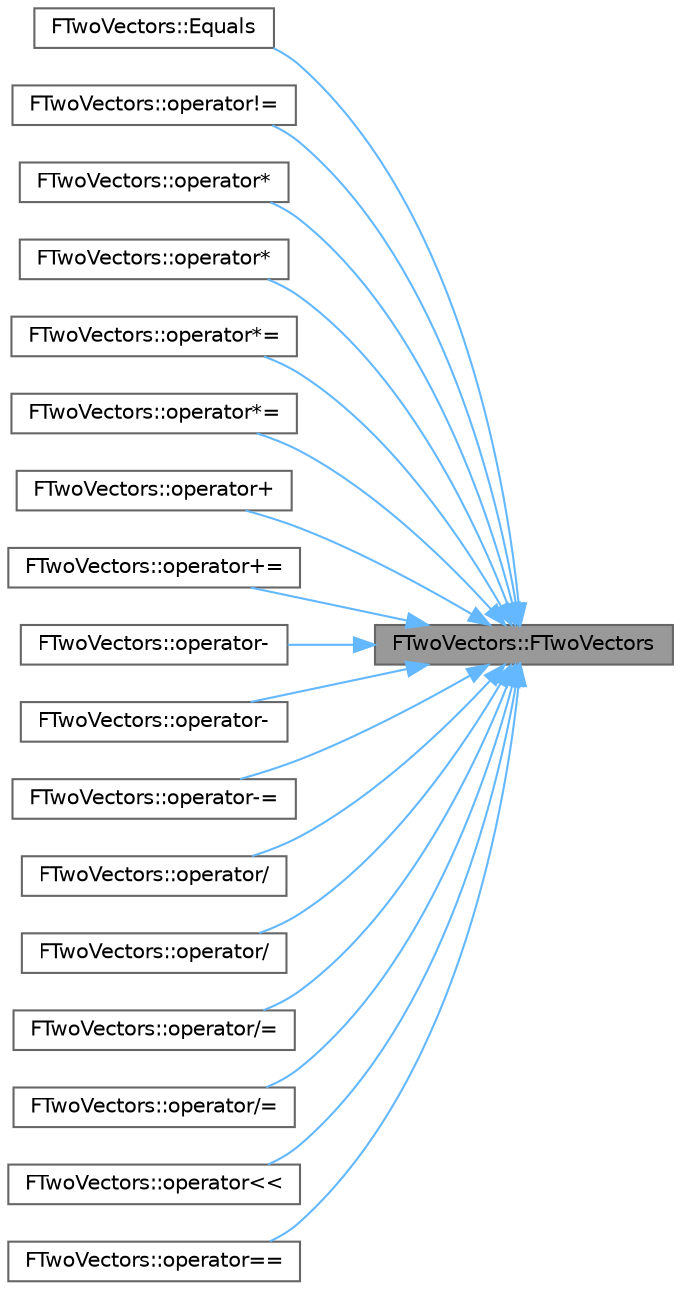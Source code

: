 digraph "FTwoVectors::FTwoVectors"
{
 // INTERACTIVE_SVG=YES
 // LATEX_PDF_SIZE
  bgcolor="transparent";
  edge [fontname=Helvetica,fontsize=10,labelfontname=Helvetica,labelfontsize=10];
  node [fontname=Helvetica,fontsize=10,shape=box,height=0.2,width=0.4];
  rankdir="RL";
  Node1 [id="Node000001",label="FTwoVectors::FTwoVectors",height=0.2,width=0.4,color="gray40", fillcolor="grey60", style="filled", fontcolor="black",tooltip="Default constructor."];
  Node1 -> Node2 [id="edge1_Node000001_Node000002",dir="back",color="steelblue1",style="solid",tooltip=" "];
  Node2 [id="Node000002",label="FTwoVectors::Equals",height=0.2,width=0.4,color="grey40", fillcolor="white", style="filled",URL="$d4/d42/structFTwoVectors.html#aa5569a8882d8b24c8fcbad51e722bf93",tooltip="Error-tolerant comparison."];
  Node1 -> Node3 [id="edge2_Node000001_Node000003",dir="back",color="steelblue1",style="solid",tooltip=" "];
  Node3 [id="Node000003",label="FTwoVectors::operator!=",height=0.2,width=0.4,color="grey40", fillcolor="white", style="filled",URL="$d4/d42/structFTwoVectors.html#a0f7c6319d52efe056912c33ef286c1ab",tooltip="Checks two pairs for inequality."];
  Node1 -> Node4 [id="edge3_Node000001_Node000004",dir="back",color="steelblue1",style="solid",tooltip=" "];
  Node4 [id="Node000004",label="FTwoVectors::operator*",height=0.2,width=0.4,color="grey40", fillcolor="white", style="filled",URL="$d4/d42/structFTwoVectors.html#a87f033e41545224b1625dfed8f97972f",tooltip="Gets result of multiplying two pairs of vectors."];
  Node1 -> Node5 [id="edge4_Node000001_Node000005",dir="back",color="steelblue1",style="solid",tooltip=" "];
  Node5 [id="Node000005",label="FTwoVectors::operator*",height=0.2,width=0.4,color="grey40", fillcolor="white", style="filled",URL="$d4/d42/structFTwoVectors.html#a6272d73739d6e1400ba5d7b737323816",tooltip="Gets result of scaling pair of vectors."];
  Node1 -> Node6 [id="edge5_Node000001_Node000006",dir="back",color="steelblue1",style="solid",tooltip=" "];
  Node6 [id="Node000006",label="FTwoVectors::operator*=",height=0.2,width=0.4,color="grey40", fillcolor="white", style="filled",URL="$d4/d42/structFTwoVectors.html#a3dff55f9f170f53eca7fe8aff8a14ac9",tooltip="Multiply the pair by another."];
  Node1 -> Node7 [id="edge6_Node000001_Node000007",dir="back",color="steelblue1",style="solid",tooltip=" "];
  Node7 [id="Node000007",label="FTwoVectors::operator*=",height=0.2,width=0.4,color="grey40", fillcolor="white", style="filled",URL="$d4/d42/structFTwoVectors.html#acd1b34094f3d648b639babc19c5f4048",tooltip="Scale the pair."];
  Node1 -> Node8 [id="edge7_Node000001_Node000008",dir="back",color="steelblue1",style="solid",tooltip=" "];
  Node8 [id="Node000008",label="FTwoVectors::operator+",height=0.2,width=0.4,color="grey40", fillcolor="white", style="filled",URL="$d4/d42/structFTwoVectors.html#ac6aca8c03569bcfa6fcef16914e51f2e",tooltip="Gets result of addition of two pairs of vectors."];
  Node1 -> Node9 [id="edge8_Node000001_Node000009",dir="back",color="steelblue1",style="solid",tooltip=" "];
  Node9 [id="Node000009",label="FTwoVectors::operator+=",height=0.2,width=0.4,color="grey40", fillcolor="white", style="filled",URL="$d4/d42/structFTwoVectors.html#a377a56882e7c21ae146594709f5f263e",tooltip="Add a pair to this."];
  Node1 -> Node10 [id="edge9_Node000001_Node000010",dir="back",color="steelblue1",style="solid",tooltip=" "];
  Node10 [id="Node000010",label="FTwoVectors::operator-",height=0.2,width=0.4,color="grey40", fillcolor="white", style="filled",URL="$d4/d42/structFTwoVectors.html#a6036f040a1fd2d79258525c596128276",tooltip="Get a negated copy of the pair."];
  Node1 -> Node11 [id="edge10_Node000001_Node000011",dir="back",color="steelblue1",style="solid",tooltip=" "];
  Node11 [id="Node000011",label="FTwoVectors::operator-",height=0.2,width=0.4,color="grey40", fillcolor="white", style="filled",URL="$d4/d42/structFTwoVectors.html#aeda464c91db80d7dd1d0e1d826064a7e",tooltip="Gets result of subtraction of two pairs of vectors."];
  Node1 -> Node12 [id="edge11_Node000001_Node000012",dir="back",color="steelblue1",style="solid",tooltip=" "];
  Node12 [id="Node000012",label="FTwoVectors::operator-=",height=0.2,width=0.4,color="grey40", fillcolor="white", style="filled",URL="$d4/d42/structFTwoVectors.html#ac1393b107fcbe15c620834425eb109b3",tooltip="Subtract a pair from this."];
  Node1 -> Node13 [id="edge12_Node000001_Node000013",dir="back",color="steelblue1",style="solid",tooltip=" "];
  Node13 [id="Node000013",label="FTwoVectors::operator/",height=0.2,width=0.4,color="grey40", fillcolor="white", style="filled",URL="$d4/d42/structFTwoVectors.html#abd0e89f5011eaa3e28dc5cf02bffc479",tooltip="Gets result of division of two pairs of vectors."];
  Node1 -> Node14 [id="edge13_Node000001_Node000014",dir="back",color="steelblue1",style="solid",tooltip=" "];
  Node14 [id="Node000014",label="FTwoVectors::operator/",height=0.2,width=0.4,color="grey40", fillcolor="white", style="filled",URL="$d4/d42/structFTwoVectors.html#a0153e9357197f3c885ec23f8cb126ea8",tooltip="Gets result of dividing pair of vectors."];
  Node1 -> Node15 [id="edge14_Node000001_Node000015",dir="back",color="steelblue1",style="solid",tooltip=" "];
  Node15 [id="Node000015",label="FTwoVectors::operator/=",height=0.2,width=0.4,color="grey40", fillcolor="white", style="filled",URL="$d4/d42/structFTwoVectors.html#a7da131c8fee5430d4f928dc2358f9bfd",tooltip="Divide the pair by another."];
  Node1 -> Node16 [id="edge15_Node000001_Node000016",dir="back",color="steelblue1",style="solid",tooltip=" "];
  Node16 [id="Node000016",label="FTwoVectors::operator/=",height=0.2,width=0.4,color="grey40", fillcolor="white", style="filled",URL="$d4/d42/structFTwoVectors.html#a93e6c4d235db1eb1e8a75f11f65a306a",tooltip="Divide the pair."];
  Node1 -> Node17 [id="edge16_Node000001_Node000017",dir="back",color="steelblue1",style="solid",tooltip=" "];
  Node17 [id="Node000017",label="FTwoVectors::operator\<\<",height=0.2,width=0.4,color="grey40", fillcolor="white", style="filled",URL="$d4/d42/structFTwoVectors.html#a0352f3e09833294aeb13832da1d4dd3d",tooltip="Serializes the two-vector."];
  Node1 -> Node18 [id="edge17_Node000001_Node000018",dir="back",color="steelblue1",style="solid",tooltip=" "];
  Node18 [id="Node000018",label="FTwoVectors::operator==",height=0.2,width=0.4,color="grey40", fillcolor="white", style="filled",URL="$d4/d42/structFTwoVectors.html#aeec7a6c1dae360c7a52f93ea85ed5aa6",tooltip="Checks two pairs for equality."];
}
